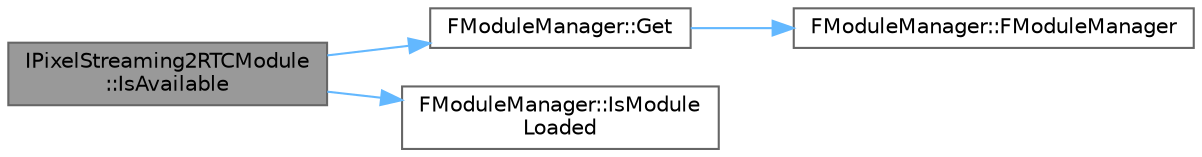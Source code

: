 digraph "IPixelStreaming2RTCModule::IsAvailable"
{
 // INTERACTIVE_SVG=YES
 // LATEX_PDF_SIZE
  bgcolor="transparent";
  edge [fontname=Helvetica,fontsize=10,labelfontname=Helvetica,labelfontsize=10];
  node [fontname=Helvetica,fontsize=10,shape=box,height=0.2,width=0.4];
  rankdir="LR";
  Node1 [id="Node000001",label="IPixelStreaming2RTCModule\l::IsAvailable",height=0.2,width=0.4,color="gray40", fillcolor="grey60", style="filled", fontcolor="black",tooltip="Checks to see if this module is loaded."];
  Node1 -> Node2 [id="edge1_Node000001_Node000002",color="steelblue1",style="solid",tooltip=" "];
  Node2 [id="Node000002",label="FModuleManager::Get",height=0.2,width=0.4,color="grey40", fillcolor="white", style="filled",URL="$dd/dbe/classFModuleManager.html#a4035f1cd1c863f7efb0cac6fef1e0706",tooltip="Gets the singleton instance of the module manager."];
  Node2 -> Node3 [id="edge2_Node000002_Node000003",color="steelblue1",style="solid",tooltip=" "];
  Node3 [id="Node000003",label="FModuleManager::FModuleManager",height=0.2,width=0.4,color="grey40", fillcolor="white", style="filled",URL="$dd/dbe/classFModuleManager.html#a67c83926cfb9bc1f1aafd4cc37580edc",tooltip="Hidden constructor."];
  Node1 -> Node4 [id="edge3_Node000001_Node000004",color="steelblue1",style="solid",tooltip=" "];
  Node4 [id="Node000004",label="FModuleManager::IsModule\lLoaded",height=0.2,width=0.4,color="grey40", fillcolor="white", style="filled",URL="$dd/dbe/classFModuleManager.html#a30117d30d580add31cf1c0f3bfaf952f",tooltip="Checks whether the specified module is currently loaded."];
}

